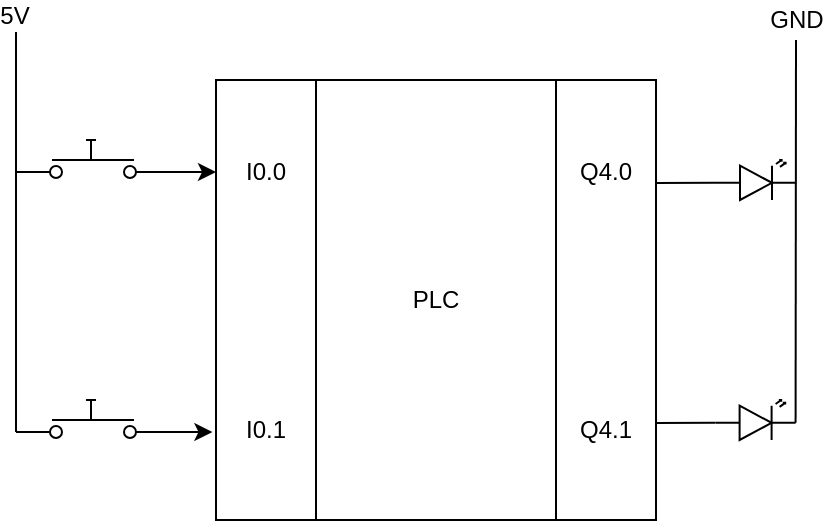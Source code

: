 <mxfile version="12.8.1" type="github">
  <diagram id="h9D0VYo-MGXwZQbHFUxJ" name="Page-1">
    <mxGraphModel dx="813" dy="447" grid="1" gridSize="10" guides="1" tooltips="1" connect="1" arrows="1" fold="1" page="1" pageScale="1" pageWidth="827" pageHeight="1169" math="0" shadow="0">
      <root>
        <mxCell id="0" />
        <mxCell id="1" parent="0" />
        <mxCell id="O_HJnutYDuN-OBbGDvar-2" value="PLC" style="rounded=0;whiteSpace=wrap;html=1;" vertex="1" parent="1">
          <mxGeometry x="350" y="240" width="120" height="220" as="geometry" />
        </mxCell>
        <mxCell id="O_HJnutYDuN-OBbGDvar-3" value="I0.0&lt;br&gt;&lt;br&gt;&lt;br&gt;&lt;br&gt;&lt;br&gt;&lt;br&gt;&lt;br&gt;&lt;br&gt;&lt;br&gt;I0.1" style="rounded=0;whiteSpace=wrap;html=1;" vertex="1" parent="1">
          <mxGeometry x="300" y="240" width="50" height="220" as="geometry" />
        </mxCell>
        <mxCell id="O_HJnutYDuN-OBbGDvar-4" value="Q4.0&lt;br&gt;&lt;br&gt;&lt;br&gt;&lt;br&gt;&lt;br&gt;&lt;br&gt;&lt;br&gt;&lt;br&gt;&lt;br&gt;Q4.1" style="rounded=0;whiteSpace=wrap;html=1;" vertex="1" parent="1">
          <mxGeometry x="470" y="240" width="50" height="220" as="geometry" />
        </mxCell>
        <mxCell id="O_HJnutYDuN-OBbGDvar-10" style="edgeStyle=orthogonalEdgeStyle;rounded=0;orthogonalLoop=1;jettySize=auto;html=1;exitX=1;exitY=0.84;exitDx=0;exitDy=0;exitPerimeter=0;entryX=0;entryY=0.208;entryDx=0;entryDy=0;entryPerimeter=0;" edge="1" parent="1" source="O_HJnutYDuN-OBbGDvar-6" target="O_HJnutYDuN-OBbGDvar-3">
          <mxGeometry relative="1" as="geometry" />
        </mxCell>
        <mxCell id="O_HJnutYDuN-OBbGDvar-6" value="" style="pointerEvents=1;verticalLabelPosition=bottom;shadow=0;dashed=0;align=center;html=1;verticalAlign=top;shape=mxgraph.electrical.electro-mechanical.push_switch_no;" vertex="1" parent="1">
          <mxGeometry x="200" y="270" width="75" height="19" as="geometry" />
        </mxCell>
        <mxCell id="O_HJnutYDuN-OBbGDvar-9" style="edgeStyle=orthogonalEdgeStyle;rounded=0;orthogonalLoop=1;jettySize=auto;html=1;exitX=1;exitY=0.84;exitDx=0;exitDy=0;exitPerimeter=0;entryX=-0.036;entryY=0.799;entryDx=0;entryDy=0;entryPerimeter=0;" edge="1" parent="1" source="O_HJnutYDuN-OBbGDvar-8" target="O_HJnutYDuN-OBbGDvar-3">
          <mxGeometry relative="1" as="geometry" />
        </mxCell>
        <mxCell id="O_HJnutYDuN-OBbGDvar-8" value="" style="pointerEvents=1;verticalLabelPosition=bottom;shadow=0;dashed=0;align=center;html=1;verticalAlign=top;shape=mxgraph.electrical.electro-mechanical.push_switch_no;" vertex="1" parent="1">
          <mxGeometry x="200" y="400" width="75" height="19" as="geometry" />
        </mxCell>
        <mxCell id="O_HJnutYDuN-OBbGDvar-12" value="" style="endArrow=none;html=1;exitX=0;exitY=0.84;exitDx=0;exitDy=0;exitPerimeter=0;" edge="1" parent="1" source="O_HJnutYDuN-OBbGDvar-8">
          <mxGeometry width="50" height="50" relative="1" as="geometry">
            <mxPoint x="200" y="410" as="sourcePoint" />
            <mxPoint x="200" y="203.04" as="targetPoint" />
          </mxGeometry>
        </mxCell>
        <mxCell id="O_HJnutYDuN-OBbGDvar-13" value="5V" style="text;html=1;align=center;verticalAlign=middle;resizable=0;points=[];labelBackgroundColor=#ffffff;" vertex="1" connectable="0" parent="O_HJnutYDuN-OBbGDvar-12">
          <mxGeometry x="0.96" y="1" relative="1" as="geometry">
            <mxPoint as="offset" />
          </mxGeometry>
        </mxCell>
        <mxCell id="O_HJnutYDuN-OBbGDvar-14" value="" style="verticalLabelPosition=bottom;shadow=0;dashed=0;align=center;html=1;verticalAlign=top;shape=mxgraph.electrical.opto_electronics.led_2;pointerEvents=1;" vertex="1" parent="1">
          <mxGeometry x="550" y="280" width="40" height="20" as="geometry" />
        </mxCell>
        <mxCell id="O_HJnutYDuN-OBbGDvar-17" value="" style="endArrow=none;html=1;exitX=1.004;exitY=0.234;exitDx=0;exitDy=0;entryX=0;entryY=0.57;entryDx=0;entryDy=0;entryPerimeter=0;exitPerimeter=0;" edge="1" parent="1" source="O_HJnutYDuN-OBbGDvar-4" target="O_HJnutYDuN-OBbGDvar-14">
          <mxGeometry width="50" height="50" relative="1" as="geometry">
            <mxPoint x="430" y="330" as="sourcePoint" />
            <mxPoint x="480" y="280" as="targetPoint" />
          </mxGeometry>
        </mxCell>
        <mxCell id="O_HJnutYDuN-OBbGDvar-18" value="" style="verticalLabelPosition=bottom;shadow=0;dashed=0;align=center;html=1;verticalAlign=top;shape=mxgraph.electrical.opto_electronics.led_2;pointerEvents=1;" vertex="1" parent="1">
          <mxGeometry x="549.8" y="400" width="40" height="20" as="geometry" />
        </mxCell>
        <mxCell id="O_HJnutYDuN-OBbGDvar-19" value="" style="endArrow=none;html=1;exitX=1.004;exitY=0.234;exitDx=0;exitDy=0;entryX=0;entryY=0.57;entryDx=0;entryDy=0;entryPerimeter=0;exitPerimeter=0;" edge="1" parent="1" target="O_HJnutYDuN-OBbGDvar-18">
          <mxGeometry width="50" height="50" relative="1" as="geometry">
            <mxPoint x="520" y="411.48" as="sourcePoint" />
            <mxPoint x="479.8" y="400" as="targetPoint" />
          </mxGeometry>
        </mxCell>
        <mxCell id="O_HJnutYDuN-OBbGDvar-20" value="" style="endArrow=none;html=1;exitX=1;exitY=0.57;exitDx=0;exitDy=0;exitPerimeter=0;" edge="1" parent="1" source="O_HJnutYDuN-OBbGDvar-18">
          <mxGeometry width="50" height="50" relative="1" as="geometry">
            <mxPoint x="380" y="450" as="sourcePoint" />
            <mxPoint x="590" y="220" as="targetPoint" />
          </mxGeometry>
        </mxCell>
        <mxCell id="O_HJnutYDuN-OBbGDvar-21" value="GND&lt;br&gt;" style="text;html=1;align=center;verticalAlign=middle;resizable=0;points=[];autosize=1;" vertex="1" parent="1">
          <mxGeometry x="570" y="200" width="40" height="20" as="geometry" />
        </mxCell>
      </root>
    </mxGraphModel>
  </diagram>
</mxfile>
